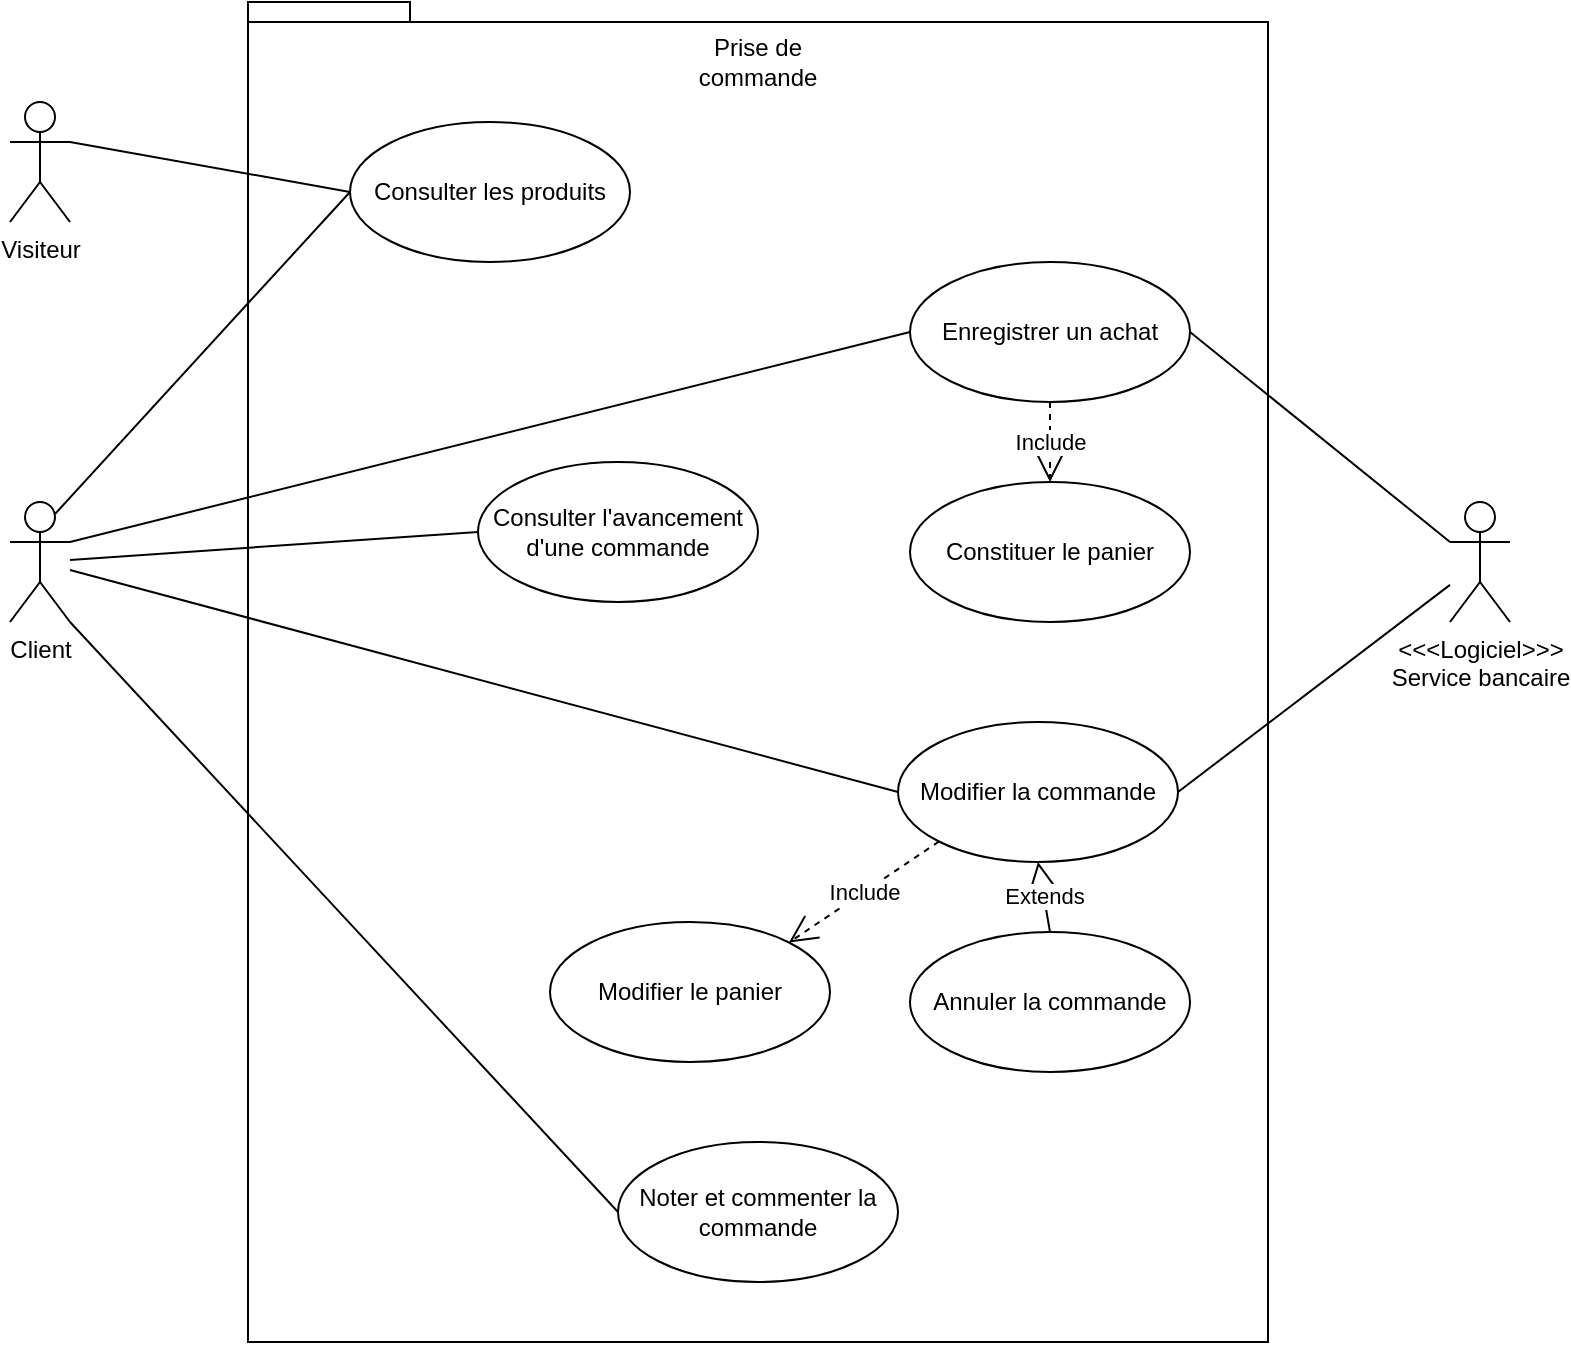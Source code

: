 <mxfile version="14.1.8" type="device"><diagram id="VvJdxQM0tRNYmPTmo9MQ" name="Page-1"><mxGraphModel dx="1106" dy="812" grid="1" gridSize="10" guides="1" tooltips="1" connect="1" arrows="1" fold="1" page="1" pageScale="1" pageWidth="827" pageHeight="1169" math="0" shadow="0"><root><mxCell id="0"/><mxCell id="1" parent="0"/><mxCell id="TezZ2NsJntvJkWVJMnkC-1" value="" style="shape=folder;fontStyle=1;spacingTop=10;tabWidth=81;tabHeight=10;tabPosition=left;html=1;" vertex="1" parent="1"><mxGeometry x="159" y="50" width="510" height="670" as="geometry"/></mxCell><mxCell id="TezZ2NsJntvJkWVJMnkC-2" value="Consulter les produits" style="ellipse;whiteSpace=wrap;html=1;" vertex="1" parent="1"><mxGeometry x="210" y="110" width="140" height="70" as="geometry"/></mxCell><mxCell id="TezZ2NsJntvJkWVJMnkC-3" value="Enregistrer un achat" style="ellipse;whiteSpace=wrap;html=1;" vertex="1" parent="1"><mxGeometry x="490" y="180" width="140" height="70" as="geometry"/></mxCell><mxCell id="TezZ2NsJntvJkWVJMnkC-4" value="Constituer le panier" style="ellipse;whiteSpace=wrap;html=1;" vertex="1" parent="1"><mxGeometry x="490" y="290" width="140" height="70" as="geometry"/></mxCell><mxCell id="TezZ2NsJntvJkWVJMnkC-6" value="Prise de commande" style="text;html=1;strokeColor=none;fillColor=none;align=center;verticalAlign=middle;whiteSpace=wrap;rounded=0;" vertex="1" parent="1"><mxGeometry x="394" y="70" width="40" height="20" as="geometry"/></mxCell><mxCell id="TezZ2NsJntvJkWVJMnkC-7" value="Consulter l'avancement d'une commande" style="ellipse;whiteSpace=wrap;html=1;" vertex="1" parent="1"><mxGeometry x="274" y="280" width="140" height="70" as="geometry"/></mxCell><mxCell id="TezZ2NsJntvJkWVJMnkC-8" value="Modifier la commande" style="ellipse;whiteSpace=wrap;html=1;" vertex="1" parent="1"><mxGeometry x="484" y="410" width="140" height="70" as="geometry"/></mxCell><mxCell id="TezZ2NsJntvJkWVJMnkC-9" value="Modifier le panier" style="ellipse;whiteSpace=wrap;html=1;" vertex="1" parent="1"><mxGeometry x="310" y="510" width="140" height="70" as="geometry"/></mxCell><mxCell id="TezZ2NsJntvJkWVJMnkC-10" value="Annuler la commande" style="ellipse;whiteSpace=wrap;html=1;" vertex="1" parent="1"><mxGeometry x="490" y="515" width="140" height="70" as="geometry"/></mxCell><mxCell id="TezZ2NsJntvJkWVJMnkC-11" value="Noter et commenter la commande" style="ellipse;whiteSpace=wrap;html=1;" vertex="1" parent="1"><mxGeometry x="344" y="620" width="140" height="70" as="geometry"/></mxCell><mxCell id="TezZ2NsJntvJkWVJMnkC-12" value="Client" style="shape=umlActor;verticalLabelPosition=bottom;verticalAlign=top;html=1;" vertex="1" parent="1"><mxGeometry x="40" y="300" width="30" height="60" as="geometry"/></mxCell><mxCell id="TezZ2NsJntvJkWVJMnkC-13" value="Visiteur" style="shape=umlActor;verticalLabelPosition=bottom;verticalAlign=top;html=1;" vertex="1" parent="1"><mxGeometry x="40" y="100" width="30" height="60" as="geometry"/></mxCell><mxCell id="TezZ2NsJntvJkWVJMnkC-14" value="&amp;lt;&amp;lt;&amp;lt;Logiciel&amp;gt;&amp;gt;&amp;gt;&lt;br&gt;Service bancaire" style="shape=umlActor;verticalLabelPosition=bottom;verticalAlign=top;html=1;" vertex="1" parent="1"><mxGeometry x="760" y="300" width="30" height="60" as="geometry"/></mxCell><mxCell id="TezZ2NsJntvJkWVJMnkC-16" value="" style="endArrow=none;html=1;entryX=0;entryY=0.5;entryDx=0;entryDy=0;exitX=1;exitY=0.333;exitDx=0;exitDy=0;exitPerimeter=0;" edge="1" parent="1" source="TezZ2NsJntvJkWVJMnkC-13" target="TezZ2NsJntvJkWVJMnkC-2"><mxGeometry width="50" height="50" relative="1" as="geometry"><mxPoint x="80" y="160" as="sourcePoint"/><mxPoint x="130" y="110" as="targetPoint"/></mxGeometry></mxCell><mxCell id="TezZ2NsJntvJkWVJMnkC-17" value="" style="endArrow=none;html=1;entryX=0;entryY=0.5;entryDx=0;entryDy=0;" edge="1" parent="1" source="TezZ2NsJntvJkWVJMnkC-12" target="TezZ2NsJntvJkWVJMnkC-7"><mxGeometry width="50" height="50" relative="1" as="geometry"><mxPoint x="90" y="335" as="sourcePoint"/><mxPoint x="230" y="360" as="targetPoint"/></mxGeometry></mxCell><mxCell id="TezZ2NsJntvJkWVJMnkC-18" value="" style="endArrow=none;html=1;entryX=0;entryY=0.5;entryDx=0;entryDy=0;exitX=0.75;exitY=0.1;exitDx=0;exitDy=0;exitPerimeter=0;" edge="1" parent="1" source="TezZ2NsJntvJkWVJMnkC-12" target="TezZ2NsJntvJkWVJMnkC-2"><mxGeometry width="50" height="50" relative="1" as="geometry"><mxPoint x="30" y="275" as="sourcePoint"/><mxPoint x="170" y="300" as="targetPoint"/></mxGeometry></mxCell><mxCell id="TezZ2NsJntvJkWVJMnkC-19" value="" style="endArrow=none;html=1;entryX=0;entryY=0.5;entryDx=0;entryDy=0;exitX=1;exitY=0.333;exitDx=0;exitDy=0;exitPerimeter=0;" edge="1" parent="1" source="TezZ2NsJntvJkWVJMnkC-12" target="TezZ2NsJntvJkWVJMnkC-3"><mxGeometry width="50" height="50" relative="1" as="geometry"><mxPoint x="-15" y="440" as="sourcePoint"/><mxPoint x="125" y="465" as="targetPoint"/></mxGeometry></mxCell><mxCell id="TezZ2NsJntvJkWVJMnkC-20" value="" style="endArrow=none;html=1;entryX=0;entryY=0.5;entryDx=0;entryDy=0;exitX=1;exitY=1;exitDx=0;exitDy=0;exitPerimeter=0;" edge="1" parent="1" source="TezZ2NsJntvJkWVJMnkC-12" target="TezZ2NsJntvJkWVJMnkC-11"><mxGeometry width="50" height="50" relative="1" as="geometry"><mxPoint x="80" y="405" as="sourcePoint"/><mxPoint x="220" y="430" as="targetPoint"/></mxGeometry></mxCell><mxCell id="TezZ2NsJntvJkWVJMnkC-21" value="" style="endArrow=none;html=1;entryX=0;entryY=0.333;entryDx=0;entryDy=0;exitX=1;exitY=0.5;exitDx=0;exitDy=0;entryPerimeter=0;" edge="1" parent="1" source="TezZ2NsJntvJkWVJMnkC-3" target="TezZ2NsJntvJkWVJMnkC-14"><mxGeometry width="50" height="50" relative="1" as="geometry"><mxPoint x="687" y="225" as="sourcePoint"/><mxPoint x="827" y="250" as="targetPoint"/></mxGeometry></mxCell><mxCell id="TezZ2NsJntvJkWVJMnkC-22" value="" style="endArrow=none;html=1;entryX=0;entryY=0.5;entryDx=0;entryDy=0;" edge="1" parent="1" source="TezZ2NsJntvJkWVJMnkC-12" target="TezZ2NsJntvJkWVJMnkC-8"><mxGeometry width="50" height="50" relative="1" as="geometry"><mxPoint x="100" y="360" as="sourcePoint"/><mxPoint x="240" y="385" as="targetPoint"/></mxGeometry></mxCell><mxCell id="TezZ2NsJntvJkWVJMnkC-24" value="" style="endArrow=none;html=1;exitX=1;exitY=0.5;exitDx=0;exitDy=0;" edge="1" parent="1" source="TezZ2NsJntvJkWVJMnkC-8" target="TezZ2NsJntvJkWVJMnkC-14"><mxGeometry width="50" height="50" relative="1" as="geometry"><mxPoint x="660" y="390" as="sourcePoint"/><mxPoint x="790" y="495" as="targetPoint"/></mxGeometry></mxCell><mxCell id="TezZ2NsJntvJkWVJMnkC-25" value="Include" style="endArrow=open;endSize=12;dashed=1;html=1;exitX=0;exitY=1;exitDx=0;exitDy=0;entryX=1;entryY=0;entryDx=0;entryDy=0;" edge="1" parent="1" source="TezZ2NsJntvJkWVJMnkC-8" target="TezZ2NsJntvJkWVJMnkC-9"><mxGeometry width="160" relative="1" as="geometry"><mxPoint x="460" y="500" as="sourcePoint"/><mxPoint x="460" y="630" as="targetPoint"/></mxGeometry></mxCell><mxCell id="TezZ2NsJntvJkWVJMnkC-26" value="Include" style="endArrow=open;endSize=12;dashed=1;html=1;exitX=0.5;exitY=1;exitDx=0;exitDy=0;" edge="1" parent="1" source="TezZ2NsJntvJkWVJMnkC-3" target="TezZ2NsJntvJkWVJMnkC-4"><mxGeometry width="160" relative="1" as="geometry"><mxPoint x="450" y="265" as="sourcePoint"/><mxPoint x="450" y="395" as="targetPoint"/></mxGeometry></mxCell><mxCell id="TezZ2NsJntvJkWVJMnkC-27" value="Extends" style="endArrow=block;endSize=16;endFill=0;html=1;exitX=0.5;exitY=0;exitDx=0;exitDy=0;entryX=0.5;entryY=1;entryDx=0;entryDy=0;" edge="1" parent="1" source="TezZ2NsJntvJkWVJMnkC-10" target="TezZ2NsJntvJkWVJMnkC-8"><mxGeometry width="160" relative="1" as="geometry"><mxPoint x="330" y="440" as="sourcePoint"/><mxPoint x="490" y="440" as="targetPoint"/></mxGeometry></mxCell></root></mxGraphModel></diagram></mxfile>